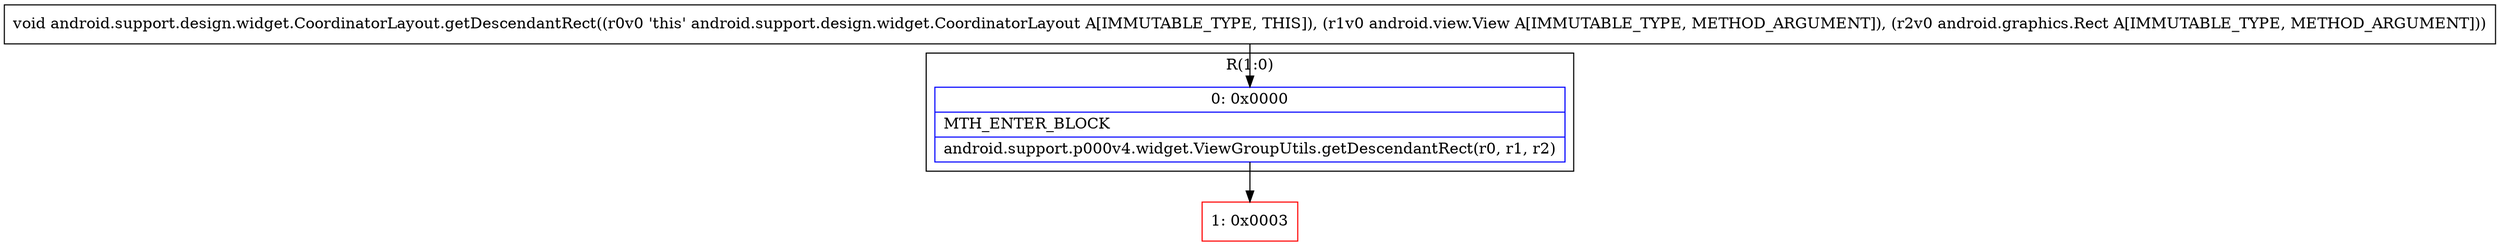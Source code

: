 digraph "CFG forandroid.support.design.widget.CoordinatorLayout.getDescendantRect(Landroid\/view\/View;Landroid\/graphics\/Rect;)V" {
subgraph cluster_Region_1255039830 {
label = "R(1:0)";
node [shape=record,color=blue];
Node_0 [shape=record,label="{0\:\ 0x0000|MTH_ENTER_BLOCK\l|android.support.p000v4.widget.ViewGroupUtils.getDescendantRect(r0, r1, r2)\l}"];
}
Node_1 [shape=record,color=red,label="{1\:\ 0x0003}"];
MethodNode[shape=record,label="{void android.support.design.widget.CoordinatorLayout.getDescendantRect((r0v0 'this' android.support.design.widget.CoordinatorLayout A[IMMUTABLE_TYPE, THIS]), (r1v0 android.view.View A[IMMUTABLE_TYPE, METHOD_ARGUMENT]), (r2v0 android.graphics.Rect A[IMMUTABLE_TYPE, METHOD_ARGUMENT])) }"];
MethodNode -> Node_0;
Node_0 -> Node_1;
}

